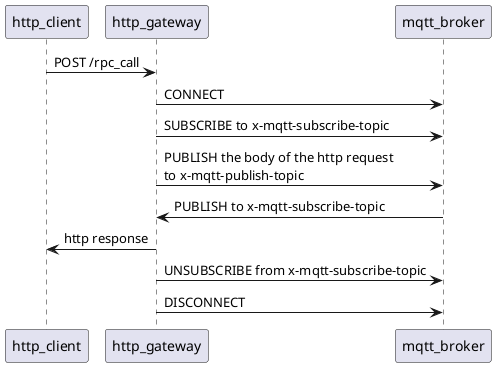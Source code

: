 @startuml rpc_call_sequence

http_client -> http_gateway : POST /rpc_call

http_gateway -> mqtt_broker : CONNECT
http_gateway -> mqtt_broker : SUBSCRIBE to x-mqtt-subscribe-topic
http_gateway -> mqtt_broker : PUBLISH the body of the http request\n\
to x-mqtt-publish-topic
mqtt_broker -> http_gateway : PUBLISH to x-mqtt-subscribe-topic
http_gateway -> http_client : http response
http_gateway -> mqtt_broker : UNSUBSCRIBE from x-mqtt-subscribe-topic
http_gateway -> mqtt_broker : DISCONNECT


@enduml